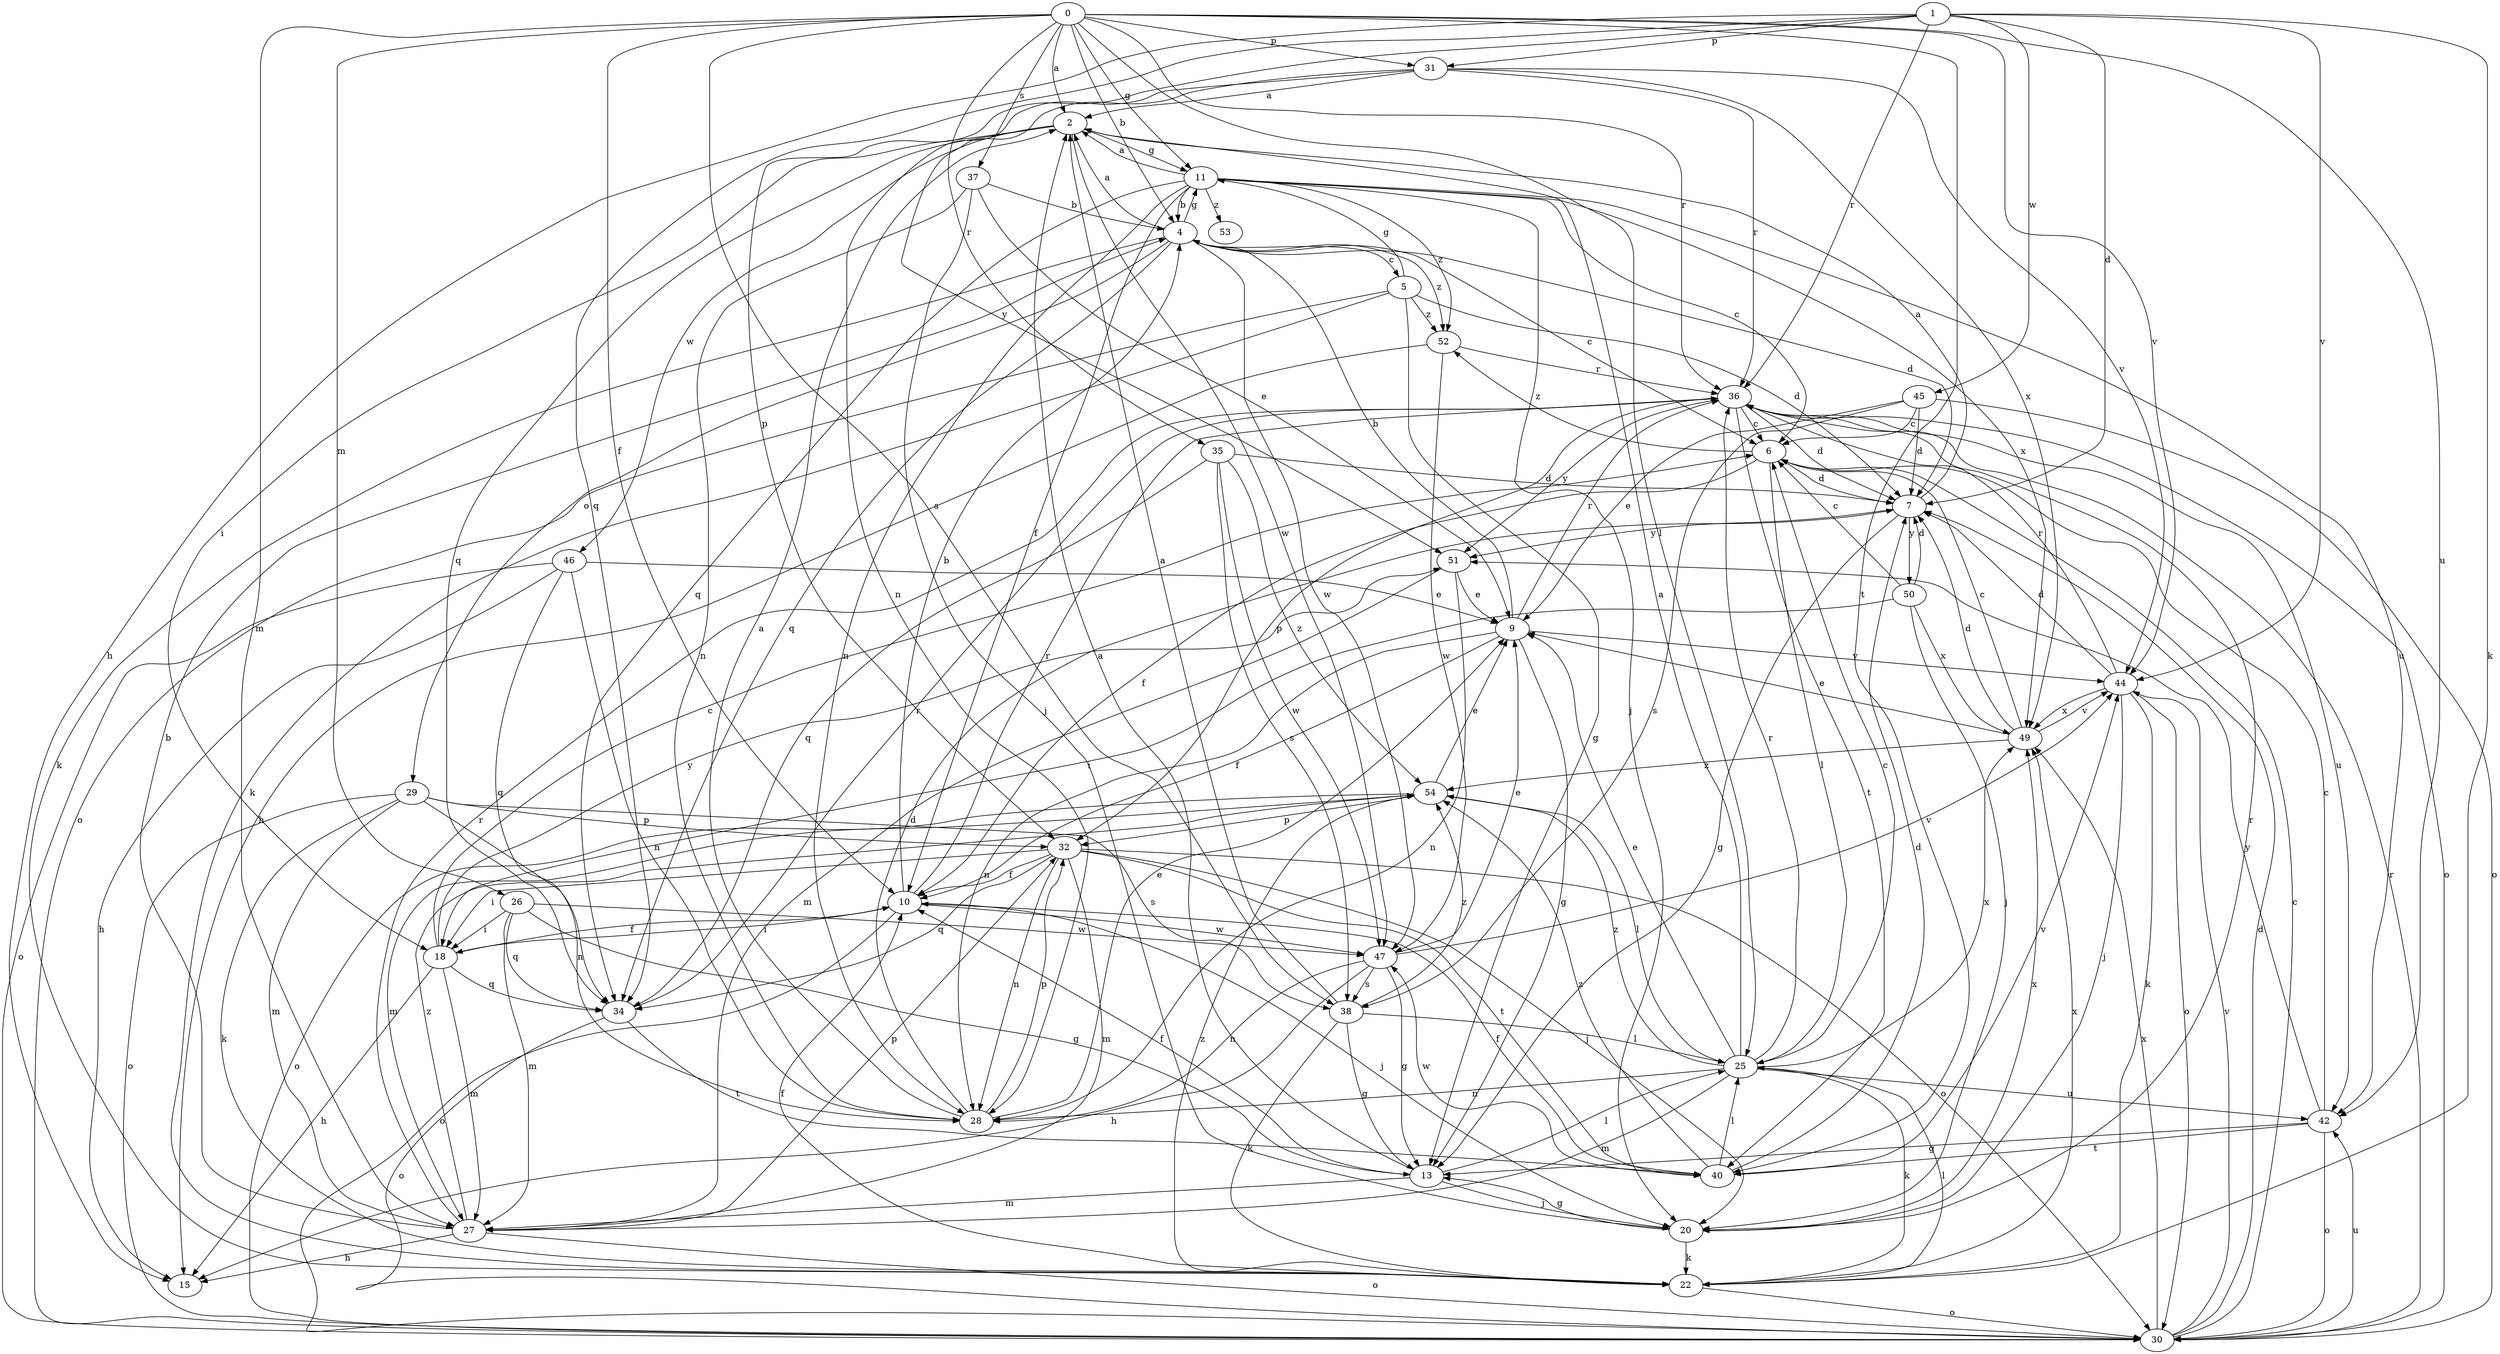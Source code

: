 strict digraph  {
0;
1;
2;
4;
5;
6;
7;
9;
10;
11;
13;
15;
18;
20;
22;
25;
26;
27;
28;
29;
30;
31;
32;
34;
35;
36;
37;
38;
40;
42;
44;
45;
46;
47;
49;
50;
51;
52;
53;
54;
0 -> 2  [label=a];
0 -> 4  [label=b];
0 -> 10  [label=f];
0 -> 11  [label=g];
0 -> 25  [label=l];
0 -> 26  [label=m];
0 -> 27  [label=m];
0 -> 31  [label=p];
0 -> 35  [label=r];
0 -> 36  [label=r];
0 -> 37  [label=s];
0 -> 38  [label=s];
0 -> 40  [label=t];
0 -> 42  [label=u];
0 -> 44  [label=v];
1 -> 7  [label=d];
1 -> 15  [label=h];
1 -> 22  [label=k];
1 -> 31  [label=p];
1 -> 32  [label=p];
1 -> 34  [label=q];
1 -> 36  [label=r];
1 -> 44  [label=v];
1 -> 45  [label=w];
2 -> 11  [label=g];
2 -> 18  [label=i];
2 -> 34  [label=q];
2 -> 46  [label=w];
2 -> 47  [label=w];
4 -> 2  [label=a];
4 -> 5  [label=c];
4 -> 6  [label=c];
4 -> 7  [label=d];
4 -> 11  [label=g];
4 -> 22  [label=k];
4 -> 29  [label=o];
4 -> 34  [label=q];
4 -> 47  [label=w];
4 -> 52  [label=z];
5 -> 7  [label=d];
5 -> 11  [label=g];
5 -> 13  [label=g];
5 -> 22  [label=k];
5 -> 30  [label=o];
5 -> 52  [label=z];
6 -> 7  [label=d];
6 -> 10  [label=f];
6 -> 25  [label=l];
6 -> 52  [label=z];
7 -> 2  [label=a];
7 -> 13  [label=g];
7 -> 50  [label=y];
7 -> 51  [label=y];
9 -> 4  [label=b];
9 -> 10  [label=f];
9 -> 13  [label=g];
9 -> 28  [label=n];
9 -> 36  [label=r];
9 -> 44  [label=v];
10 -> 4  [label=b];
10 -> 18  [label=i];
10 -> 20  [label=j];
10 -> 30  [label=o];
10 -> 36  [label=r];
10 -> 47  [label=w];
11 -> 2  [label=a];
11 -> 4  [label=b];
11 -> 6  [label=c];
11 -> 10  [label=f];
11 -> 20  [label=j];
11 -> 28  [label=n];
11 -> 34  [label=q];
11 -> 42  [label=u];
11 -> 49  [label=x];
11 -> 52  [label=z];
11 -> 53  [label=z];
13 -> 2  [label=a];
13 -> 10  [label=f];
13 -> 20  [label=j];
13 -> 25  [label=l];
13 -> 27  [label=m];
18 -> 6  [label=c];
18 -> 10  [label=f];
18 -> 15  [label=h];
18 -> 27  [label=m];
18 -> 34  [label=q];
18 -> 51  [label=y];
20 -> 13  [label=g];
20 -> 22  [label=k];
20 -> 36  [label=r];
20 -> 49  [label=x];
22 -> 10  [label=f];
22 -> 25  [label=l];
22 -> 30  [label=o];
22 -> 49  [label=x];
22 -> 54  [label=z];
25 -> 2  [label=a];
25 -> 6  [label=c];
25 -> 9  [label=e];
25 -> 22  [label=k];
25 -> 27  [label=m];
25 -> 28  [label=n];
25 -> 36  [label=r];
25 -> 42  [label=u];
25 -> 49  [label=x];
25 -> 54  [label=z];
26 -> 13  [label=g];
26 -> 18  [label=i];
26 -> 27  [label=m];
26 -> 34  [label=q];
26 -> 47  [label=w];
27 -> 4  [label=b];
27 -> 15  [label=h];
27 -> 30  [label=o];
27 -> 32  [label=p];
27 -> 36  [label=r];
27 -> 54  [label=z];
28 -> 2  [label=a];
28 -> 7  [label=d];
28 -> 9  [label=e];
28 -> 32  [label=p];
29 -> 22  [label=k];
29 -> 27  [label=m];
29 -> 28  [label=n];
29 -> 30  [label=o];
29 -> 32  [label=p];
29 -> 38  [label=s];
30 -> 6  [label=c];
30 -> 7  [label=d];
30 -> 36  [label=r];
30 -> 42  [label=u];
30 -> 44  [label=v];
30 -> 49  [label=x];
31 -> 2  [label=a];
31 -> 28  [label=n];
31 -> 36  [label=r];
31 -> 44  [label=v];
31 -> 49  [label=x];
31 -> 51  [label=y];
32 -> 10  [label=f];
32 -> 18  [label=i];
32 -> 20  [label=j];
32 -> 27  [label=m];
32 -> 28  [label=n];
32 -> 30  [label=o];
32 -> 34  [label=q];
32 -> 40  [label=t];
34 -> 30  [label=o];
34 -> 36  [label=r];
34 -> 40  [label=t];
35 -> 7  [label=d];
35 -> 34  [label=q];
35 -> 38  [label=s];
35 -> 47  [label=w];
35 -> 54  [label=z];
36 -> 6  [label=c];
36 -> 7  [label=d];
36 -> 30  [label=o];
36 -> 32  [label=p];
36 -> 40  [label=t];
36 -> 42  [label=u];
36 -> 51  [label=y];
37 -> 4  [label=b];
37 -> 9  [label=e];
37 -> 20  [label=j];
37 -> 28  [label=n];
38 -> 2  [label=a];
38 -> 13  [label=g];
38 -> 22  [label=k];
38 -> 25  [label=l];
38 -> 54  [label=z];
40 -> 7  [label=d];
40 -> 10  [label=f];
40 -> 25  [label=l];
40 -> 44  [label=v];
40 -> 47  [label=w];
40 -> 54  [label=z];
42 -> 6  [label=c];
42 -> 13  [label=g];
42 -> 30  [label=o];
42 -> 40  [label=t];
42 -> 51  [label=y];
44 -> 7  [label=d];
44 -> 20  [label=j];
44 -> 22  [label=k];
44 -> 30  [label=o];
44 -> 36  [label=r];
44 -> 49  [label=x];
45 -> 6  [label=c];
45 -> 7  [label=d];
45 -> 9  [label=e];
45 -> 30  [label=o];
45 -> 38  [label=s];
46 -> 9  [label=e];
46 -> 15  [label=h];
46 -> 28  [label=n];
46 -> 30  [label=o];
46 -> 34  [label=q];
47 -> 9  [label=e];
47 -> 13  [label=g];
47 -> 15  [label=h];
47 -> 28  [label=n];
47 -> 38  [label=s];
47 -> 44  [label=v];
49 -> 6  [label=c];
49 -> 7  [label=d];
49 -> 9  [label=e];
49 -> 44  [label=v];
49 -> 54  [label=z];
50 -> 6  [label=c];
50 -> 7  [label=d];
50 -> 18  [label=i];
50 -> 20  [label=j];
50 -> 49  [label=x];
51 -> 9  [label=e];
51 -> 27  [label=m];
51 -> 28  [label=n];
52 -> 15  [label=h];
52 -> 36  [label=r];
52 -> 47  [label=w];
54 -> 9  [label=e];
54 -> 25  [label=l];
54 -> 27  [label=m];
54 -> 30  [label=o];
54 -> 32  [label=p];
}
